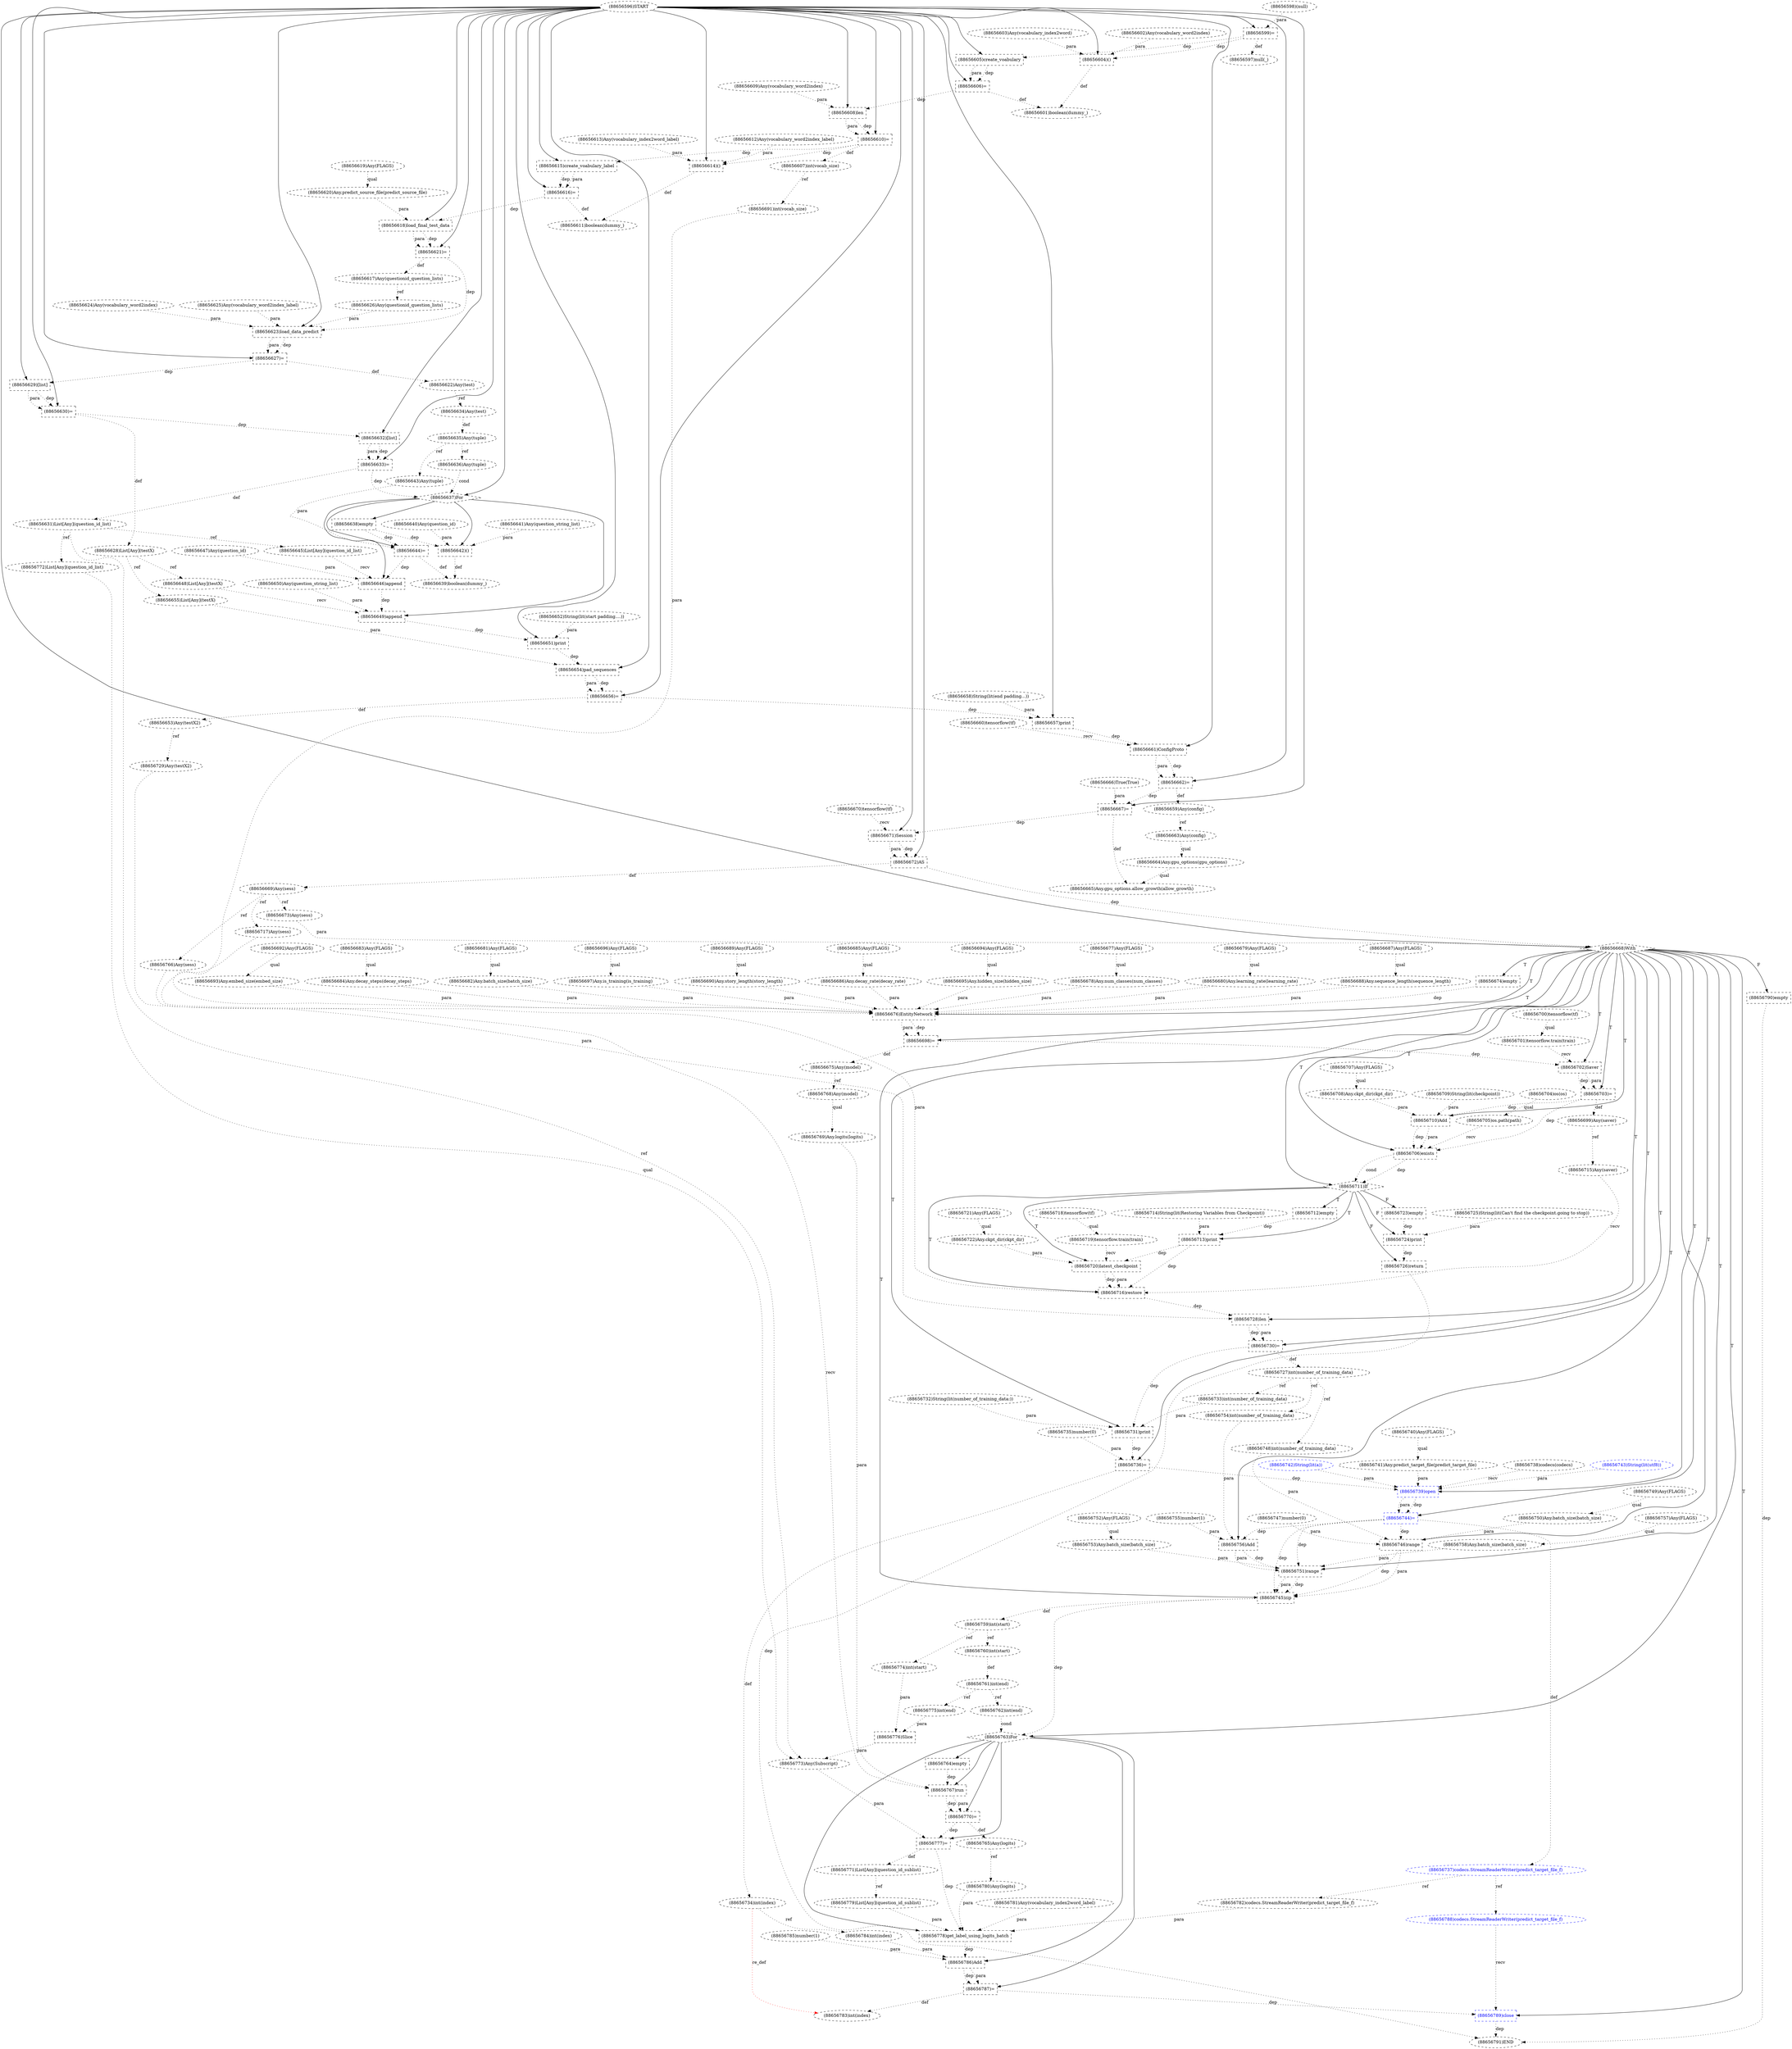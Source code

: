digraph G {
1 [label="(88656745)zip" shape=box style=dashed]
2 [label="(88656783)int(index)" shape=ellipse style=dashed]
3 [label="(88656765)Any(logits)" shape=ellipse style=dashed]
4 [label="(88656786)Add" shape=box style=dashed]
5 [label="(88656615)create_voabulary_label" shape=box style=dashed]
6 [label="(88656761)int(end)" shape=ellipse style=dashed]
7 [label="(88656767)run" shape=box style=dashed]
8 [label="(88656622)Any(test)" shape=ellipse style=dashed]
9 [label="(88656630)=" shape=box style=dashed]
10 [label="(88656645)List[Any](question_id_list)" shape=ellipse style=dashed]
11 [label="(88656708)Any.ckpt_dir(ckpt_dir)" shape=ellipse style=dashed]
12 [label="(88656653)Any(testX2)" shape=ellipse style=dashed]
13 [label="(88656736)=" shape=box style=dashed]
14 [label="(88656665)Any.gpu_options.allow_growth(allow_growth)" shape=ellipse style=dashed]
15 [label="(88656608)len" shape=box style=dashed]
16 [label="(88656609)Any(vocabulary_word2index)" shape=ellipse style=dashed]
17 [label="(88656682)Any.batch_size(batch_size)" shape=ellipse style=dashed]
18 [label="(88656707)Any(FLAGS)" shape=ellipse style=dashed]
19 [label="(88656650)Any(question_string_list)" shape=ellipse style=dashed]
20 [label="(88656750)Any.batch_size(batch_size)" shape=ellipse style=dashed]
21 [label="(88656596)START" style=dashed]
22 [label="(88656628)List[Any](testX)" shape=ellipse style=dashed]
23 [label="(88656685)Any(FLAGS)" shape=ellipse style=dashed]
24 [label="(88656743)String(lit(utf8))" shape=ellipse style=dashed color=blue fontcolor=blue]
25 [label="(88656644)=" shape=box style=dashed]
26 [label="(88656693)Any.embed_size(embed_size)" shape=ellipse style=dashed]
27 [label="(88656598)(null)" shape=ellipse style=dashed]
28 [label="(88656698)=" shape=box style=dashed]
29 [label="(88656631)List[Any](question_id_list)" shape=ellipse style=dashed]
30 [label="(88656679)Any(FLAGS)" shape=ellipse style=dashed]
31 [label="(88656621)=" shape=box style=dashed]
32 [label="(88656741)Any.predict_target_file(predict_target_file)" shape=ellipse style=dashed]
33 [label="(88656715)Any(saver)" shape=ellipse style=dashed]
34 [label="(88656725)String(lit(Can't find the checkpoint.going to stop))" shape=ellipse style=dashed]
35 [label="(88656727)int(number_of_training_data)" shape=ellipse style=dashed]
36 [label="(88656755)number(1)" shape=ellipse style=dashed]
37 [label="(88656787)=" shape=box style=dashed]
38 [label="(88656659)Any(config)" shape=ellipse style=dashed]
39 [label="(88656711)If" shape=diamond style=dashed]
40 [label="(88656623)load_data_predict" shape=box style=dashed]
41 [label="(88656705)os.path(path)" shape=ellipse style=dashed]
42 [label="(88656781)Any(vocabulary_index2word_label)" shape=ellipse style=dashed]
43 [label="(88656764)empty" shape=box style=dashed]
44 [label="(88656649)append" shape=box style=dashed]
45 [label="(88656689)Any(FLAGS)" shape=ellipse style=dashed]
46 [label="(88656636)Any(tuple)" shape=ellipse style=dashed]
47 [label="(88656753)Any.batch_size(batch_size)" shape=ellipse style=dashed]
48 [label="(88656780)Any(logits)" shape=ellipse style=dashed]
49 [label="(88656752)Any(FLAGS)" shape=ellipse style=dashed]
50 [label="(88656723)empty" shape=box style=dashed]
51 [label="(88656624)Any(vocabulary_word2index)" shape=ellipse style=dashed]
52 [label="(88656719)tensorflow.train(train)" shape=ellipse style=dashed]
53 [label="(88656760)int(start)" shape=ellipse style=dashed]
54 [label="(88656762)int(end)" shape=ellipse style=dashed]
55 [label="(88656643)Any(tuple)" shape=ellipse style=dashed]
56 [label="(88656735)number(0)" shape=ellipse style=dashed]
57 [label="(88656638)empty" shape=box style=dashed]
58 [label="(88656754)int(number_of_training_data)" shape=ellipse style=dashed]
59 [label="(88656770)=" shape=box style=dashed]
60 [label="(88656703)=" shape=box style=dashed]
61 [label="(88656627)=" shape=box style=dashed]
62 [label="(88656647)Any(question_id)" shape=ellipse style=dashed]
63 [label="(88656626)Any(questionid_question_lists)" shape=ellipse style=dashed]
64 [label="(88656775)int(end)" shape=ellipse style=dashed]
65 [label="(88656778)get_label_using_logits_batch" shape=box style=dashed]
66 [label="(88656604)()" shape=box style=dashed]
67 [label="(88656635)Any(tuple)" shape=ellipse style=dashed]
68 [label="(88656684)Any.decay_steps(decay_steps)" shape=ellipse style=dashed]
69 [label="(88656747)number(0)" shape=ellipse style=dashed]
70 [label="(88656660)tensorflow(tf)" shape=ellipse style=dashed]
71 [label="(88656674)empty" shape=box style=dashed]
72 [label="(88656777)=" shape=box style=dashed]
73 [label="(88656673)Any(sess)" shape=ellipse style=dashed]
74 [label="(88656709)String(lit(checkpoint))" shape=ellipse style=dashed]
75 [label="(88656776)Slice" shape=box style=dashed]
76 [label="(88656729)Any(testX2)" shape=ellipse style=dashed]
77 [label="(88656716)restore" shape=box style=dashed]
78 [label="(88656746)range" shape=box style=dashed]
79 [label="(88656769)Any.logits(logits)" shape=ellipse style=dashed]
80 [label="(88656642)()" shape=box style=dashed]
81 [label="(88656691)int(vocab_size)" shape=ellipse style=dashed]
82 [label="(88656784)int(index)" shape=ellipse style=dashed]
83 [label="(88656597)null(_)" shape=ellipse style=dashed]
84 [label="(88656667)=" shape=box style=dashed]
85 [label="(88656751)range" shape=box style=dashed]
86 [label="(88656713)print" shape=box style=dashed]
87 [label="(88656602)Any(vocabulary_word2index)" shape=ellipse style=dashed]
88 [label="(88656704)os(os)" shape=ellipse style=dashed]
89 [label="(88656697)Any.is_training(is_training)" shape=ellipse style=dashed]
90 [label="(88656671)Session" shape=box style=dashed]
91 [label="(88656668)With" shape=diamond style=dashed]
92 [label="(88656681)Any(FLAGS)" shape=ellipse style=dashed]
93 [label="(88656772)List[Any](question_id_list)" shape=ellipse style=dashed]
94 [label="(88656662)=" shape=box style=dashed]
95 [label="(88656694)Any(FLAGS)" shape=ellipse style=dashed]
96 [label="(88656677)Any(FLAGS)" shape=ellipse style=dashed]
97 [label="(88656655)List[Any](testX)" shape=ellipse style=dashed]
98 [label="(88656724)print" shape=box style=dashed]
99 [label="(88656675)Any(model)" shape=ellipse style=dashed]
100 [label="(88656749)Any(FLAGS)" shape=ellipse style=dashed]
101 [label="(88656773)Any(Subscript)" shape=ellipse style=dashed]
102 [label="(88656606)=" shape=box style=dashed]
103 [label="(88656768)Any(model)" shape=ellipse style=dashed]
104 [label="(88656721)Any(FLAGS)" shape=ellipse style=dashed]
105 [label="(88656629)[list]" shape=box style=dashed]
106 [label="(88656651)print" shape=box style=dashed]
107 [label="(88656664)Any.gpu_options(gpu_options)" shape=ellipse style=dashed]
108 [label="(88656728)len" shape=box style=dashed]
109 [label="(88656661)ConfigProto" shape=box style=dashed]
110 [label="(88656789)close" shape=box style=dashed color=blue fontcolor=blue]
111 [label="(88656652)String(lit(start padding....))" shape=ellipse style=dashed]
112 [label="(88656733)int(number_of_training_data)" shape=ellipse style=dashed]
113 [label="(88656731)print" shape=box style=dashed]
114 [label="(88656742)String(lit(a))" shape=ellipse style=dashed color=blue fontcolor=blue]
115 [label="(88656722)Any.ckpt_dir(ckpt_dir)" shape=ellipse style=dashed]
116 [label="(88656640)Any(question_id)" shape=ellipse style=dashed]
117 [label="(88656687)Any(FLAGS)" shape=ellipse style=dashed]
118 [label="(88656706)exists" shape=box style=dashed]
119 [label="(88656756)Add" shape=box style=dashed]
120 [label="(88656699)Any(saver)" shape=ellipse style=dashed]
121 [label="(88656641)Any(question_string_list)" shape=ellipse style=dashed]
122 [label="(88656690)Any.story_length(story_length)" shape=ellipse style=dashed]
123 [label="(88656696)Any(FLAGS)" shape=ellipse style=dashed]
124 [label="(88656686)Any.decay_rate(decay_rate)" shape=ellipse style=dashed]
125 [label="(88656616)=" shape=box style=dashed]
126 [label="(88656654)pad_sequences" shape=box style=dashed]
127 [label="(88656605)create_voabulary" shape=box style=dashed]
128 [label="(88656763)For" shape=diamond style=dashed]
129 [label="(88656618)load_final_test_data" shape=box style=dashed]
130 [label="(88656734)int(index)" shape=ellipse style=dashed]
131 [label="(88656730)=" shape=box style=dashed]
132 [label="(88656757)Any(FLAGS)" shape=ellipse style=dashed]
133 [label="(88656720)latest_checkpoint" shape=box style=dashed]
134 [label="(88656771)List[Any](question_id_sublist)" shape=ellipse style=dashed]
135 [label="(88656633)=" shape=box style=dashed]
136 [label="(88656625)Any(vocabulary_word2index_label)" shape=ellipse style=dashed]
137 [label="(88656700)tensorflow(tf)" shape=ellipse style=dashed]
138 [label="(88656695)Any.hidden_size(hidden_size)" shape=ellipse style=dashed]
139 [label="(88656599)=" shape=box style=dashed]
140 [label="(88656702)Saver" shape=box style=dashed]
141 [label="(88656637)For" shape=diamond style=dashed]
142 [label="(88656726)return" shape=box style=dashed]
143 [label="(88656613)Any(vocabulary_index2word_label)" shape=ellipse style=dashed]
144 [label="(88656670)tensorflow(tf)" shape=ellipse style=dashed]
145 [label="(88656632)[list]" shape=box style=dashed]
146 [label="(88656748)int(number_of_training_data)" shape=ellipse style=dashed]
147 [label="(88656603)Any(vocabulary_index2word)" shape=ellipse style=dashed]
148 [label="(88656669)Any(sess)" shape=ellipse style=dashed]
149 [label="(88656683)Any(FLAGS)" shape=ellipse style=dashed]
150 [label="(88656718)tensorflow(tf)" shape=ellipse style=dashed]
151 [label="(88656737)codecs.StreamReaderWriter(predict_target_file_f)" shape=ellipse style=dashed color=blue fontcolor=blue]
152 [label="(88656759)int(start)" shape=ellipse style=dashed]
153 [label="(88656648)List[Any](testX)" shape=ellipse style=dashed]
154 [label="(88656758)Any.batch_size(batch_size)" shape=ellipse style=dashed]
155 [label="(88656672)AS" shape=box style=dashed]
156 [label="(88656739)open" shape=box style=dashed color=blue fontcolor=blue]
157 [label="(88656701)tensorflow.train(train)" shape=ellipse style=dashed]
158 [label="(88656663)Any(config)" shape=ellipse style=dashed]
159 [label="(88656774)int(start)" shape=ellipse style=dashed]
160 [label="(88656678)Any.num_classes(num_classes)" shape=ellipse style=dashed]
161 [label="(88656791)END" style=dashed]
162 [label="(88656607)int(vocab_size)" shape=ellipse style=dashed]
163 [label="(88656658)String(lit(end padding...))" shape=ellipse style=dashed]
164 [label="(88656692)Any(FLAGS)" shape=ellipse style=dashed]
165 [label="(88656612)Any(vocabulary_word2index_label)" shape=ellipse style=dashed]
166 [label="(88656611)boolean(dummy_)" shape=ellipse style=dashed]
167 [label="(88656782)codecs.StreamReaderWriter(predict_target_file_f)" shape=ellipse style=dashed]
168 [label="(88656790)empty" shape=box style=dashed]
169 [label="(88656617)Any(questionid_question_lists)" shape=ellipse style=dashed]
170 [label="(88656601)boolean(dummy_)" shape=ellipse style=dashed]
171 [label="(88656676)EntityNetwork" shape=box style=dashed]
172 [label="(88656714)String(lit(Restoring Variables from Checkpoint))" shape=ellipse style=dashed]
173 [label="(88656712)empty" shape=box style=dashed]
174 [label="(88656710)Add" shape=box style=dashed]
175 [label="(88656666)True(True)" shape=ellipse style=dashed]
176 [label="(88656657)print" shape=box style=dashed]
177 [label="(88656717)Any(sess)" shape=ellipse style=dashed]
178 [label="(88656766)Any(sess)" shape=ellipse style=dashed]
179 [label="(88656614)()" shape=box style=dashed]
180 [label="(88656634)Any(test)" shape=ellipse style=dashed]
181 [label="(88656779)List[Any](question_id_sublist)" shape=ellipse style=dashed]
182 [label="(88656646)append" shape=box style=dashed]
183 [label="(88656620)Any.predict_source_file(predict_source_file)" shape=ellipse style=dashed]
184 [label="(88656680)Any.learning_rate(learning_rate)" shape=ellipse style=dashed]
185 [label="(88656688)Any.sequence_length(sequence_length)" shape=ellipse style=dashed]
186 [label="(88656788)codecs.StreamReaderWriter(predict_target_file_f)" shape=ellipse style=dashed color=blue fontcolor=blue]
187 [label="(88656610)=" shape=box style=dashed]
188 [label="(88656619)Any(FLAGS)" shape=ellipse style=dashed]
189 [label="(88656738)codecs(codecs)" shape=ellipse style=dashed]
190 [label="(88656740)Any(FLAGS)" shape=ellipse style=dashed]
191 [label="(88656732)String(lit(number_of_training_data:))" shape=ellipse style=dashed]
192 [label="(88656744)=" shape=box style=dashed color=blue fontcolor=blue]
193 [label="(88656785)number(1)" shape=ellipse style=dashed]
194 [label="(88656656)=" shape=box style=dashed]
195 [label="(88656639)boolean(dummy_)" shape=ellipse style=dashed]
91 -> 1 [label="T"];
78 -> 1 [label="dep" style=dotted];
78 -> 1 [label="para" style=dotted];
85 -> 1 [label="dep" style=dotted];
85 -> 1 [label="para" style=dotted];
192 -> 1 [label="dep" style=dotted];
37 -> 2 [label="def" style=dotted];
130 -> 2 [label="re_def" style=dotted color=red];
59 -> 3 [label="def" style=dotted];
128 -> 4 [label="" style=solid];
82 -> 4 [label="para" style=dotted];
193 -> 4 [label="para" style=dotted];
65 -> 4 [label="dep" style=dotted];
21 -> 5 [label="" style=solid];
187 -> 5 [label="dep" style=dotted];
53 -> 6 [label="def" style=dotted];
128 -> 7 [label="" style=solid];
178 -> 7 [label="recv" style=dotted];
79 -> 7 [label="para" style=dotted];
43 -> 7 [label="dep" style=dotted];
61 -> 8 [label="def" style=dotted];
21 -> 9 [label="" style=solid];
105 -> 9 [label="dep" style=dotted];
105 -> 9 [label="para" style=dotted];
29 -> 10 [label="ref" style=dotted];
18 -> 11 [label="qual" style=dotted];
194 -> 12 [label="def" style=dotted];
91 -> 13 [label="T"];
56 -> 13 [label="para" style=dotted];
113 -> 13 [label="dep" style=dotted];
107 -> 14 [label="qual" style=dotted];
84 -> 14 [label="def" style=dotted];
21 -> 15 [label="" style=solid];
16 -> 15 [label="para" style=dotted];
102 -> 15 [label="dep" style=dotted];
92 -> 17 [label="qual" style=dotted];
100 -> 20 [label="qual" style=dotted];
9 -> 22 [label="def" style=dotted];
141 -> 25 [label="" style=solid];
55 -> 25 [label="para" style=dotted];
57 -> 25 [label="dep" style=dotted];
164 -> 26 [label="qual" style=dotted];
91 -> 28 [label="T"];
171 -> 28 [label="dep" style=dotted];
171 -> 28 [label="para" style=dotted];
135 -> 29 [label="def" style=dotted];
21 -> 31 [label="" style=solid];
129 -> 31 [label="dep" style=dotted];
129 -> 31 [label="para" style=dotted];
190 -> 32 [label="qual" style=dotted];
120 -> 33 [label="ref" style=dotted];
131 -> 35 [label="def" style=dotted];
128 -> 37 [label="" style=solid];
4 -> 37 [label="dep" style=dotted];
4 -> 37 [label="para" style=dotted];
94 -> 38 [label="def" style=dotted];
91 -> 39 [label="T"];
118 -> 39 [label="dep" style=dotted];
118 -> 39 [label="cond" style=dotted];
21 -> 40 [label="" style=solid];
51 -> 40 [label="para" style=dotted];
136 -> 40 [label="para" style=dotted];
63 -> 40 [label="para" style=dotted];
31 -> 40 [label="dep" style=dotted];
88 -> 41 [label="qual" style=dotted];
128 -> 43 [label="" style=solid];
141 -> 44 [label="" style=solid];
153 -> 44 [label="recv" style=dotted];
19 -> 44 [label="para" style=dotted];
182 -> 44 [label="dep" style=dotted];
67 -> 46 [label="ref" style=dotted];
49 -> 47 [label="qual" style=dotted];
3 -> 48 [label="ref" style=dotted];
39 -> 50 [label="F"];
150 -> 52 [label="qual" style=dotted];
152 -> 53 [label="ref" style=dotted];
6 -> 54 [label="ref" style=dotted];
67 -> 55 [label="ref" style=dotted];
141 -> 57 [label="" style=solid];
35 -> 58 [label="ref" style=dotted];
128 -> 59 [label="" style=solid];
7 -> 59 [label="dep" style=dotted];
7 -> 59 [label="para" style=dotted];
91 -> 60 [label="T"];
140 -> 60 [label="dep" style=dotted];
140 -> 60 [label="para" style=dotted];
21 -> 61 [label="" style=solid];
40 -> 61 [label="dep" style=dotted];
40 -> 61 [label="para" style=dotted];
169 -> 63 [label="ref" style=dotted];
6 -> 64 [label="ref" style=dotted];
128 -> 65 [label="" style=solid];
181 -> 65 [label="para" style=dotted];
48 -> 65 [label="para" style=dotted];
42 -> 65 [label="para" style=dotted];
167 -> 65 [label="para" style=dotted];
72 -> 65 [label="dep" style=dotted];
21 -> 66 [label="" style=solid];
87 -> 66 [label="para" style=dotted];
147 -> 66 [label="para" style=dotted];
139 -> 66 [label="dep" style=dotted];
180 -> 67 [label="def" style=dotted];
149 -> 68 [label="qual" style=dotted];
91 -> 71 [label="T"];
128 -> 72 [label="" style=solid];
101 -> 72 [label="para" style=dotted];
59 -> 72 [label="dep" style=dotted];
148 -> 73 [label="ref" style=dotted];
159 -> 75 [label="para" style=dotted];
64 -> 75 [label="para" style=dotted];
12 -> 76 [label="ref" style=dotted];
39 -> 77 [label="T"];
33 -> 77 [label="recv" style=dotted];
177 -> 77 [label="para" style=dotted];
133 -> 77 [label="dep" style=dotted];
133 -> 77 [label="para" style=dotted];
86 -> 77 [label="dep" style=dotted];
91 -> 78 [label="T"];
69 -> 78 [label="para" style=dotted];
146 -> 78 [label="para" style=dotted];
20 -> 78 [label="para" style=dotted];
192 -> 78 [label="dep" style=dotted];
103 -> 79 [label="qual" style=dotted];
141 -> 80 [label="" style=solid];
116 -> 80 [label="para" style=dotted];
121 -> 80 [label="para" style=dotted];
57 -> 80 [label="dep" style=dotted];
162 -> 81 [label="ref" style=dotted];
130 -> 82 [label="ref" style=dotted];
139 -> 83 [label="def" style=dotted];
21 -> 84 [label="" style=solid];
175 -> 84 [label="para" style=dotted];
94 -> 84 [label="dep" style=dotted];
91 -> 85 [label="T"];
47 -> 85 [label="para" style=dotted];
119 -> 85 [label="dep" style=dotted];
119 -> 85 [label="para" style=dotted];
154 -> 85 [label="para" style=dotted];
192 -> 85 [label="dep" style=dotted];
39 -> 86 [label="T"];
172 -> 86 [label="para" style=dotted];
173 -> 86 [label="dep" style=dotted];
123 -> 89 [label="qual" style=dotted];
21 -> 90 [label="" style=solid];
144 -> 90 [label="recv" style=dotted];
84 -> 90 [label="dep" style=dotted];
21 -> 91 [label="" style=solid];
155 -> 91 [label="dep" style=dotted];
73 -> 91 [label="para" style=dotted];
29 -> 93 [label="ref" style=dotted];
21 -> 94 [label="" style=solid];
109 -> 94 [label="dep" style=dotted];
109 -> 94 [label="para" style=dotted];
22 -> 97 [label="ref" style=dotted];
39 -> 98 [label="F"];
34 -> 98 [label="para" style=dotted];
50 -> 98 [label="dep" style=dotted];
28 -> 99 [label="def" style=dotted];
93 -> 101 [label="qual" style=dotted];
75 -> 101 [label="para" style=dotted];
29 -> 101 [label="ref" style=dotted];
21 -> 102 [label="" style=solid];
127 -> 102 [label="dep" style=dotted];
127 -> 102 [label="para" style=dotted];
99 -> 103 [label="ref" style=dotted];
21 -> 105 [label="" style=solid];
61 -> 105 [label="dep" style=dotted];
21 -> 106 [label="" style=solid];
111 -> 106 [label="para" style=dotted];
44 -> 106 [label="dep" style=dotted];
158 -> 107 [label="qual" style=dotted];
91 -> 108 [label="T"];
76 -> 108 [label="para" style=dotted];
77 -> 108 [label="dep" style=dotted];
21 -> 109 [label="" style=solid];
70 -> 109 [label="recv" style=dotted];
176 -> 109 [label="dep" style=dotted];
91 -> 110 [label="T"];
186 -> 110 [label="recv" style=dotted];
37 -> 110 [label="dep" style=dotted];
35 -> 112 [label="ref" style=dotted];
91 -> 113 [label="T"];
191 -> 113 [label="para" style=dotted];
112 -> 113 [label="para" style=dotted];
131 -> 113 [label="dep" style=dotted];
104 -> 115 [label="qual" style=dotted];
91 -> 118 [label="T"];
41 -> 118 [label="recv" style=dotted];
174 -> 118 [label="dep" style=dotted];
174 -> 118 [label="para" style=dotted];
60 -> 118 [label="dep" style=dotted];
91 -> 119 [label="T"];
58 -> 119 [label="para" style=dotted];
36 -> 119 [label="para" style=dotted];
192 -> 119 [label="dep" style=dotted];
60 -> 120 [label="def" style=dotted];
45 -> 122 [label="qual" style=dotted];
23 -> 124 [label="qual" style=dotted];
21 -> 125 [label="" style=solid];
5 -> 125 [label="dep" style=dotted];
5 -> 125 [label="para" style=dotted];
21 -> 126 [label="" style=solid];
97 -> 126 [label="para" style=dotted];
106 -> 126 [label="dep" style=dotted];
21 -> 127 [label="" style=solid];
139 -> 127 [label="dep" style=dotted];
91 -> 128 [label="T"];
1 -> 128 [label="dep" style=dotted];
54 -> 128 [label="cond" style=dotted];
21 -> 129 [label="" style=solid];
183 -> 129 [label="para" style=dotted];
125 -> 129 [label="dep" style=dotted];
13 -> 130 [label="def" style=dotted];
91 -> 131 [label="T"];
108 -> 131 [label="dep" style=dotted];
108 -> 131 [label="para" style=dotted];
39 -> 133 [label="T"];
52 -> 133 [label="recv" style=dotted];
115 -> 133 [label="para" style=dotted];
86 -> 133 [label="dep" style=dotted];
72 -> 134 [label="def" style=dotted];
21 -> 135 [label="" style=solid];
145 -> 135 [label="dep" style=dotted];
145 -> 135 [label="para" style=dotted];
95 -> 138 [label="qual" style=dotted];
21 -> 139 [label="" style=solid];
27 -> 139 [label="para" style=dotted];
91 -> 140 [label="T"];
157 -> 140 [label="recv" style=dotted];
28 -> 140 [label="dep" style=dotted];
21 -> 141 [label="" style=solid];
46 -> 141 [label="cond" style=dotted];
135 -> 141 [label="dep" style=dotted];
39 -> 142 [label="F"];
98 -> 142 [label="dep" style=dotted];
21 -> 145 [label="" style=solid];
9 -> 145 [label="dep" style=dotted];
35 -> 146 [label="ref" style=dotted];
155 -> 148 [label="def" style=dotted];
192 -> 151 [label="def" style=dotted];
1 -> 152 [label="def" style=dotted];
22 -> 153 [label="ref" style=dotted];
132 -> 154 [label="qual" style=dotted];
21 -> 155 [label="" style=solid];
90 -> 155 [label="dep" style=dotted];
90 -> 155 [label="para" style=dotted];
91 -> 156 [label="T"];
189 -> 156 [label="recv" style=dotted];
32 -> 156 [label="para" style=dotted];
114 -> 156 [label="para" style=dotted];
24 -> 156 [label="para" style=dotted];
13 -> 156 [label="dep" style=dotted];
137 -> 157 [label="qual" style=dotted];
38 -> 158 [label="ref" style=dotted];
152 -> 159 [label="ref" style=dotted];
96 -> 160 [label="qual" style=dotted];
110 -> 161 [label="dep" style=dotted];
142 -> 161 [label="dep" style=dotted];
168 -> 161 [label="dep" style=dotted];
187 -> 162 [label="def" style=dotted];
179 -> 166 [label="def" style=dotted];
125 -> 166 [label="def" style=dotted];
151 -> 167 [label="ref" style=dotted];
91 -> 168 [label="F"];
31 -> 169 [label="def" style=dotted];
66 -> 170 [label="def" style=dotted];
102 -> 170 [label="def" style=dotted];
91 -> 171 [label="T"];
160 -> 171 [label="para" style=dotted];
184 -> 171 [label="para" style=dotted];
17 -> 171 [label="para" style=dotted];
68 -> 171 [label="para" style=dotted];
124 -> 171 [label="para" style=dotted];
185 -> 171 [label="para" style=dotted];
122 -> 171 [label="para" style=dotted];
81 -> 171 [label="para" style=dotted];
26 -> 171 [label="para" style=dotted];
138 -> 171 [label="para" style=dotted];
89 -> 171 [label="para" style=dotted];
71 -> 171 [label="dep" style=dotted];
39 -> 173 [label="T"];
91 -> 174 [label="T"];
11 -> 174 [label="para" style=dotted];
74 -> 174 [label="para" style=dotted];
60 -> 174 [label="dep" style=dotted];
21 -> 176 [label="" style=solid];
163 -> 176 [label="para" style=dotted];
194 -> 176 [label="dep" style=dotted];
148 -> 177 [label="ref" style=dotted];
148 -> 178 [label="ref" style=dotted];
21 -> 179 [label="" style=solid];
165 -> 179 [label="para" style=dotted];
143 -> 179 [label="para" style=dotted];
187 -> 179 [label="dep" style=dotted];
8 -> 180 [label="ref" style=dotted];
134 -> 181 [label="ref" style=dotted];
141 -> 182 [label="" style=solid];
10 -> 182 [label="recv" style=dotted];
62 -> 182 [label="para" style=dotted];
25 -> 182 [label="dep" style=dotted];
188 -> 183 [label="qual" style=dotted];
30 -> 184 [label="qual" style=dotted];
117 -> 185 [label="qual" style=dotted];
151 -> 186 [label="ref" style=dotted];
21 -> 187 [label="" style=solid];
15 -> 187 [label="dep" style=dotted];
15 -> 187 [label="para" style=dotted];
91 -> 192 [label="T"];
156 -> 192 [label="dep" style=dotted];
156 -> 192 [label="para" style=dotted];
21 -> 194 [label="" style=solid];
126 -> 194 [label="dep" style=dotted];
126 -> 194 [label="para" style=dotted];
80 -> 195 [label="def" style=dotted];
25 -> 195 [label="def" style=dotted];
}